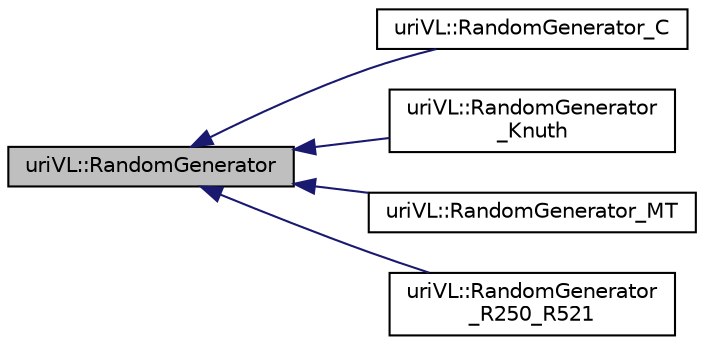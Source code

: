 digraph "uriVL::RandomGenerator"
{
  edge [fontname="Helvetica",fontsize="10",labelfontname="Helvetica",labelfontsize="10"];
  node [fontname="Helvetica",fontsize="10",shape=record];
  rankdir="LR";
  Node1 [label="uriVL::RandomGenerator",height=0.2,width=0.4,color="black", fillcolor="grey75", style="filled", fontcolor="black"];
  Node1 -> Node2 [dir="back",color="midnightblue",fontsize="10",style="solid",fontname="Helvetica"];
  Node2 [label="uriVL::RandomGenerator_C",height=0.2,width=0.4,color="black", fillcolor="white", style="filled",URL="$classuriVL_1_1RandomGenerator__C.html",tooltip="Pseudorandom number generator wrapper class for the awful standard C function. "];
  Node1 -> Node3 [dir="back",color="midnightblue",fontsize="10",style="solid",fontname="Helvetica"];
  Node3 [label="uriVL::RandomGenerator\l_Knuth",height=0.2,width=0.4,color="black", fillcolor="white", style="filled",URL="$classuriVL_1_1RandomGenerator__Knuth.html",tooltip="Random number generator class that implements Knuth&#39;s algorithm (by way of the Numerical Recipes in C..."];
  Node1 -> Node4 [dir="back",color="midnightblue",fontsize="10",style="solid",fontname="Helvetica"];
  Node4 [label="uriVL::RandomGenerator_MT",height=0.2,width=0.4,color="black", fillcolor="white", style="filled",URL="$classuriVL_1_1RandomGenerator__MT.html",tooltip="Random number generator class that uses the Mersenne Twister algorithm of Matsumoto and Nishimura imp..."];
  Node1 -> Node5 [dir="back",color="midnightblue",fontsize="10",style="solid",fontname="Helvetica"];
  Node5 [label="uriVL::RandomGenerator\l_R250_R521",height=0.2,width=0.4,color="black", fillcolor="white", style="filled",URL="$classuriVL_1_1RandomGenerator__R250__R521.html",tooltip="Random number generator class that uses the combined R250-R521 algorithm implemented by Michael Brund..."];
}
